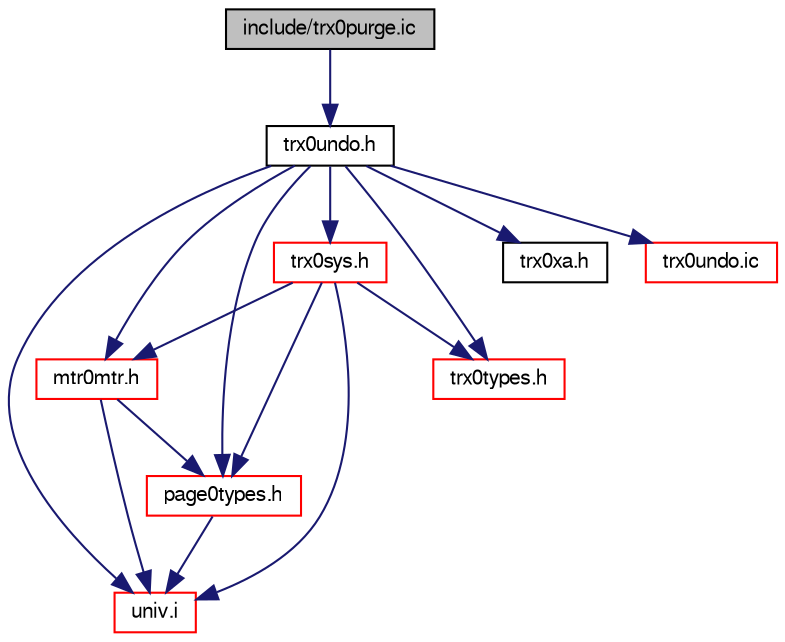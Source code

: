 digraph "include/trx0purge.ic"
{
  bgcolor="transparent";
  edge [fontname="FreeSans",fontsize="10",labelfontname="FreeSans",labelfontsize="10"];
  node [fontname="FreeSans",fontsize="10",shape=record];
  Node1 [label="include/trx0purge.ic",height=0.2,width=0.4,color="black", fillcolor="grey75", style="filled" fontcolor="black"];
  Node1 -> Node2 [color="midnightblue",fontsize="10",style="solid",fontname="FreeSans"];
  Node2 [label="trx0undo.h",height=0.2,width=0.4,color="black",URL="$trx0undo_8h.html"];
  Node2 -> Node3 [color="midnightblue",fontsize="10",style="solid",fontname="FreeSans"];
  Node3 [label="univ.i",height=0.2,width=0.4,color="red",URL="$univ_8i.html"];
  Node2 -> Node4 [color="midnightblue",fontsize="10",style="solid",fontname="FreeSans"];
  Node4 [label="trx0types.h",height=0.2,width=0.4,color="red",URL="$trx0types_8h.html"];
  Node2 -> Node5 [color="midnightblue",fontsize="10",style="solid",fontname="FreeSans"];
  Node5 [label="mtr0mtr.h",height=0.2,width=0.4,color="red",URL="$mtr0mtr_8h.html"];
  Node5 -> Node3 [color="midnightblue",fontsize="10",style="solid",fontname="FreeSans"];
  Node5 -> Node6 [color="midnightblue",fontsize="10",style="solid",fontname="FreeSans"];
  Node6 [label="page0types.h",height=0.2,width=0.4,color="red",URL="$page0types_8h.html"];
  Node6 -> Node3 [color="midnightblue",fontsize="10",style="solid",fontname="FreeSans"];
  Node2 -> Node7 [color="midnightblue",fontsize="10",style="solid",fontname="FreeSans"];
  Node7 [label="trx0sys.h",height=0.2,width=0.4,color="red",URL="$trx0sys_8h.html"];
  Node7 -> Node3 [color="midnightblue",fontsize="10",style="solid",fontname="FreeSans"];
  Node7 -> Node4 [color="midnightblue",fontsize="10",style="solid",fontname="FreeSans"];
  Node7 -> Node5 [color="midnightblue",fontsize="10",style="solid",fontname="FreeSans"];
  Node7 -> Node6 [color="midnightblue",fontsize="10",style="solid",fontname="FreeSans"];
  Node2 -> Node6 [color="midnightblue",fontsize="10",style="solid",fontname="FreeSans"];
  Node2 -> Node8 [color="midnightblue",fontsize="10",style="solid",fontname="FreeSans"];
  Node8 [label="trx0xa.h",height=0.2,width=0.4,color="black",URL="$trx0xa_8h_source.html"];
  Node2 -> Node9 [color="midnightblue",fontsize="10",style="solid",fontname="FreeSans"];
  Node9 [label="trx0undo.ic",height=0.2,width=0.4,color="red",URL="$trx0undo_8ic.html"];
}
